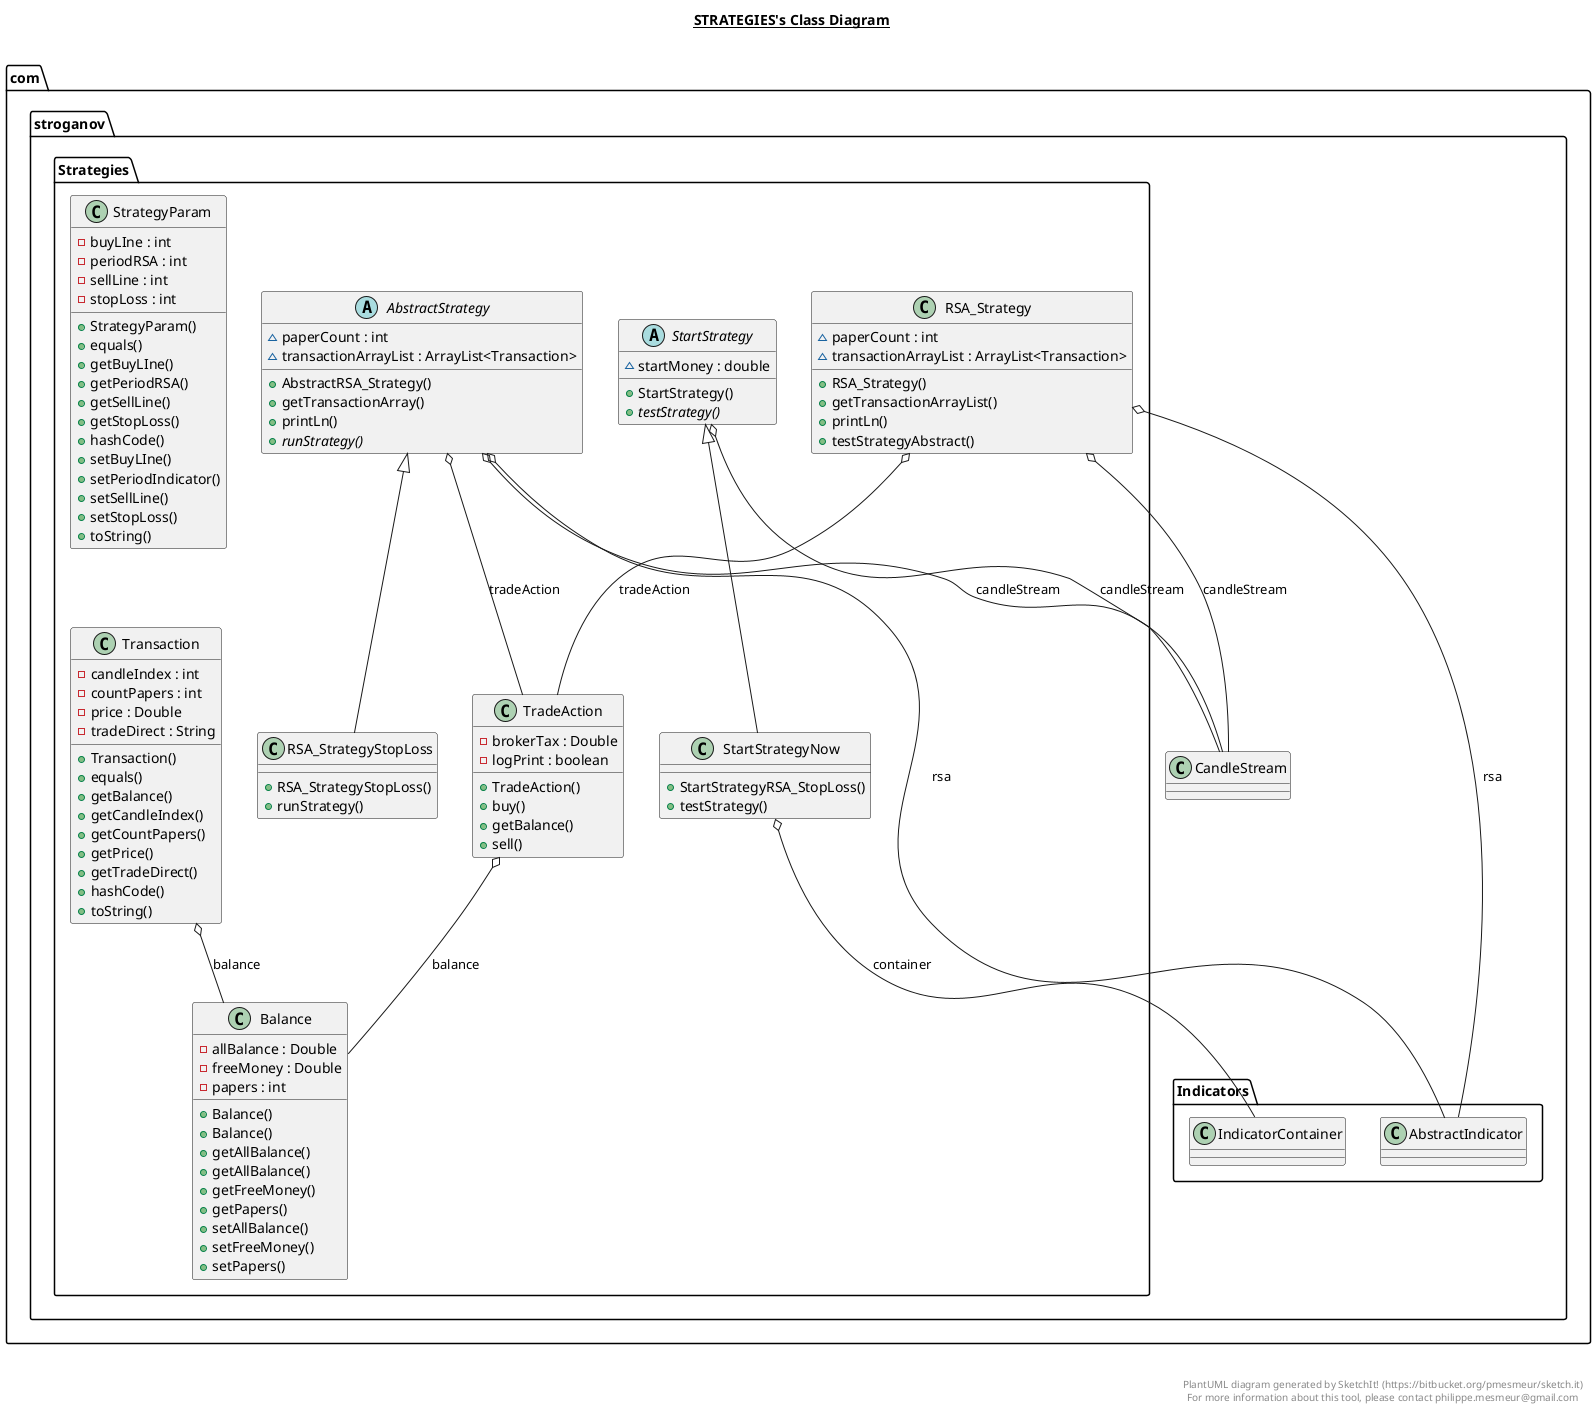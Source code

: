 @startuml

title __STRATEGIES's Class Diagram__\n

  namespace com.stroganov {
    namespace Strategies {
      abstract class com.stroganov.Strategies.AbstractStrategy {
          ~ paperCount : int
          ~ transactionArrayList : ArrayList<Transaction>
          + AbstractRSA_Strategy()
          + getTransactionArray()
          + printLn()
          {abstract} + runStrategy()
      }
    }
  }
  

  namespace com.stroganov {
    namespace Strategies {
      class com.stroganov.Strategies.Balance {
          - allBalance : Double
          - freeMoney : Double
          - papers : int
          + Balance()
          + Balance()
          + getAllBalance()
          + getAllBalance()
          + getFreeMoney()
          + getPapers()
          + setAllBalance()
          + setFreeMoney()
          + setPapers()
      }
    }
  }
  

  namespace com.stroganov {
    namespace Strategies {
      class com.stroganov.Strategies.RSA_Strategy {
          ~ paperCount : int
          ~ transactionArrayList : ArrayList<Transaction>
          + RSA_Strategy()
          + getTransactionArrayList()
          + printLn()
          + testStrategyAbstract()
      }
    }
  }
  

  namespace com.stroganov {
    namespace Strategies {
      class com.stroganov.Strategies.RSA_StrategyStopLoss {
          + RSA_StrategyStopLoss()
          + runStrategy()
      }
    }
  }
  

  namespace com.stroganov {
    namespace Strategies {
      abstract class com.stroganov.Strategies.StartStrategy {
          ~ startMoney : double
          + StartStrategy()
          {abstract} + testStrategy()
      }
    }
  }
  

  namespace com.stroganov {
    namespace Strategies {
      class com.stroganov.Strategies.StartStrategyNow {
          + StartStrategyRSA_StopLoss()
          + testStrategy()
      }
    }
  }
  

  namespace com.stroganov {
    namespace Strategies {
      class com.stroganov.Strategies.StrategyParam {
          - buyLIne : int
          - periodRSA : int
          - sellLine : int
          - stopLoss : int
          + StrategyParam()
          + equals()
          + getBuyLIne()
          + getPeriodRSA()
          + getSellLine()
          + getStopLoss()
          + hashCode()
          + setBuyLIne()
          + setPeriodIndicator()
          + setSellLine()
          + setStopLoss()
          + toString()
      }
    }
  }
  

  namespace com.stroganov {
    namespace Strategies {
      class com.stroganov.Strategies.TradeAction {
          - brokerTax : Double
          - logPrint : boolean
          + TradeAction()
          + buy()
          + getBalance()
          + sell()
      }
    }
  }
  

  namespace com.stroganov {
    namespace Strategies {
      class com.stroganov.Strategies.Transaction {
          - candleIndex : int
          - countPapers : int
          - price : Double
          - tradeDirect : String
          + Transaction()
          + equals()
          + getBalance()
          + getCandleIndex()
          + getCountPapers()
          + getPrice()
          + getTradeDirect()
          + hashCode()
          + toString()
      }
    }
  }
  

  com.stroganov.Strategies.AbstractStrategy o-- com.stroganov.CandleStream : candleStream
  com.stroganov.Strategies.AbstractStrategy o-- com.stroganov.Indicators.AbstractIndicator : rsa
  com.stroganov.Strategies.AbstractStrategy o-- com.stroganov.Strategies.TradeAction : tradeAction
  com.stroganov.Strategies.RSA_Strategy o-- com.stroganov.CandleStream : candleStream
  com.stroganov.Strategies.RSA_Strategy o-- com.stroganov.Indicators.AbstractIndicator : rsa
  com.stroganov.Strategies.RSA_Strategy o-- com.stroganov.Strategies.TradeAction : tradeAction
  com.stroganov.Strategies.RSA_StrategyStopLoss -up-|> com.stroganov.Strategies.AbstractStrategy
  com.stroganov.Strategies.StartStrategy o-- com.stroganov.CandleStream : candleStream
  com.stroganov.Strategies.StartStrategyNow -up-|> com.stroganov.Strategies.StartStrategy
  com.stroganov.Strategies.StartStrategyNow o-- com.stroganov.Indicators.IndicatorContainer : container
  com.stroganov.Strategies.TradeAction o-- com.stroganov.Strategies.Balance : balance
  com.stroganov.Strategies.Transaction o-- com.stroganov.Strategies.Balance : balance


right footer


PlantUML diagram generated by SketchIt! (https://bitbucket.org/pmesmeur/sketch.it)
For more information about this tool, please contact philippe.mesmeur@gmail.com
endfooter

@enduml
